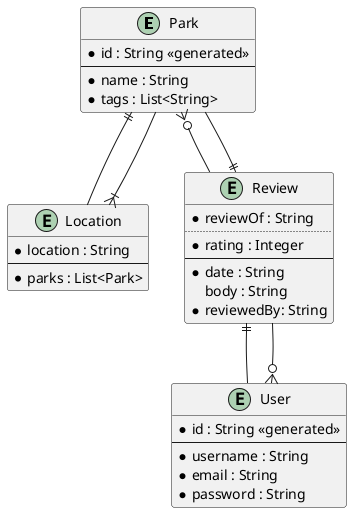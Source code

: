 @startuml

entity Park {
    *id : String <<generated>>
    --
    *name : String
    *tags : List<String>
}

entity Location {
    *location : String
    --
    *parks : List<Park>
}

entity Review {
    *reviewOf : String
    ..
    *rating : Integer
    --
    *date : String
    body : String
    *reviewedBy: String
}

entity User {
    *id : String <<generated>>
    --
    *username : String
    *email : String
    *password : String
}

'A Park can have zero or many Reviews
Park }o-- Review

'A User can have zero or many Reviews
User }o-- Review

'A Review has exactly one User
Review ||-- User

'A Review has exactly one Park
Review ||-- Park

'A Location can have one to many Parks (can change to zero to many)
Location }|-- Park

'A Park has exactly one Location
Park ||-- Location

@enduml